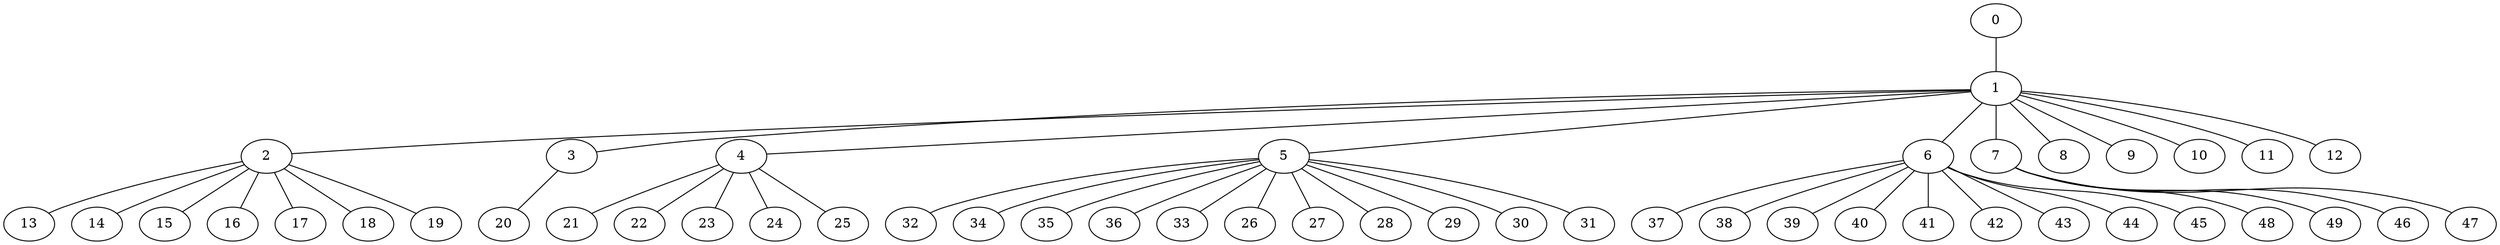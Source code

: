 
graph graphname {
    0 -- 1
1 -- 2
1 -- 3
1 -- 4
1 -- 5
1 -- 6
1 -- 7
1 -- 8
1 -- 9
1 -- 10
1 -- 11
1 -- 12
2 -- 13
2 -- 14
2 -- 15
2 -- 16
2 -- 17
2 -- 18
2 -- 19
3 -- 20
4 -- 21
4 -- 22
4 -- 23
4 -- 24
4 -- 25
5 -- 32
5 -- 34
5 -- 35
5 -- 36
5 -- 33
5 -- 26
5 -- 27
5 -- 28
5 -- 29
5 -- 30
5 -- 31
6 -- 37
6 -- 38
6 -- 39
6 -- 40
6 -- 41
6 -- 42
6 -- 43
6 -- 44
6 -- 45
7 -- 48
7 -- 49
7 -- 46
7 -- 47

}
